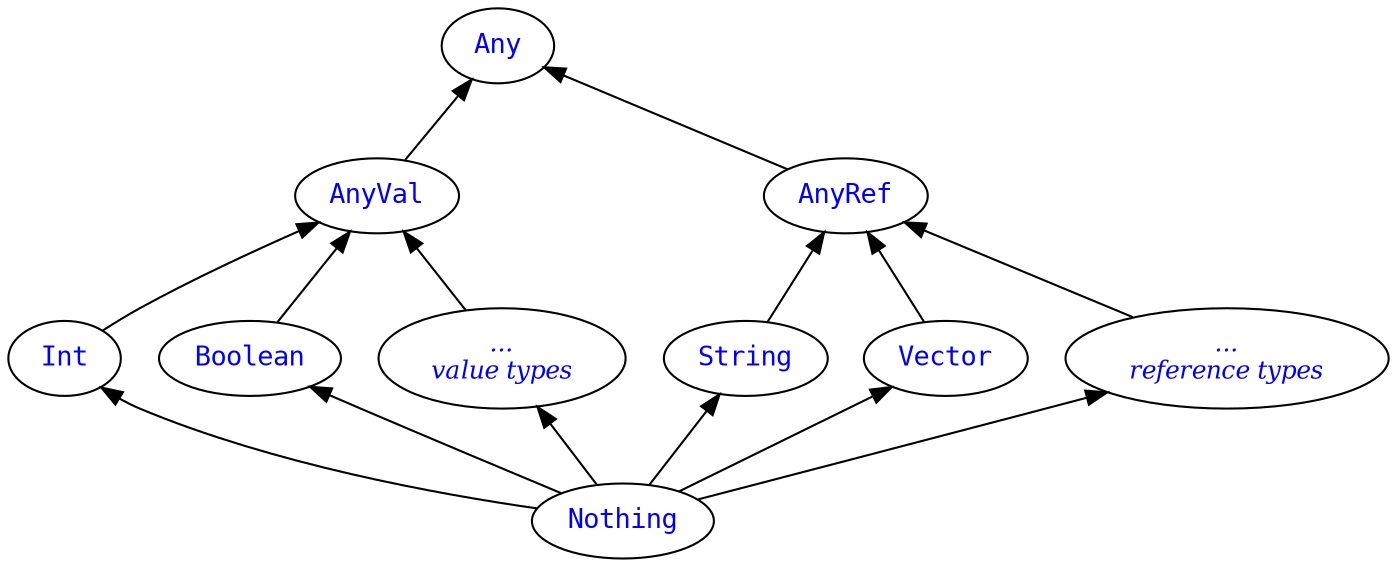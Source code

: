 digraph {
  rankdir=BT;
  node [ fontname="Courier", fontcolor=blue, fontsize=13];

  subgraph {
    Nothing -> Int, Boolean, ovt -> AnyVal -> Any;
  }
  ovt [label = "...\nvalue types", fontsize = 12, fontname="Times-Italic"];
  subgraph {
    Nothing -> String, Vector, ort -> AnyRef -> Any;
  }
  ort [label = "...\nreference types", fontsize = 12, fontname="Times-Italic"];
  //subgraph { Nothing -> Null -> AnyRef; }


}